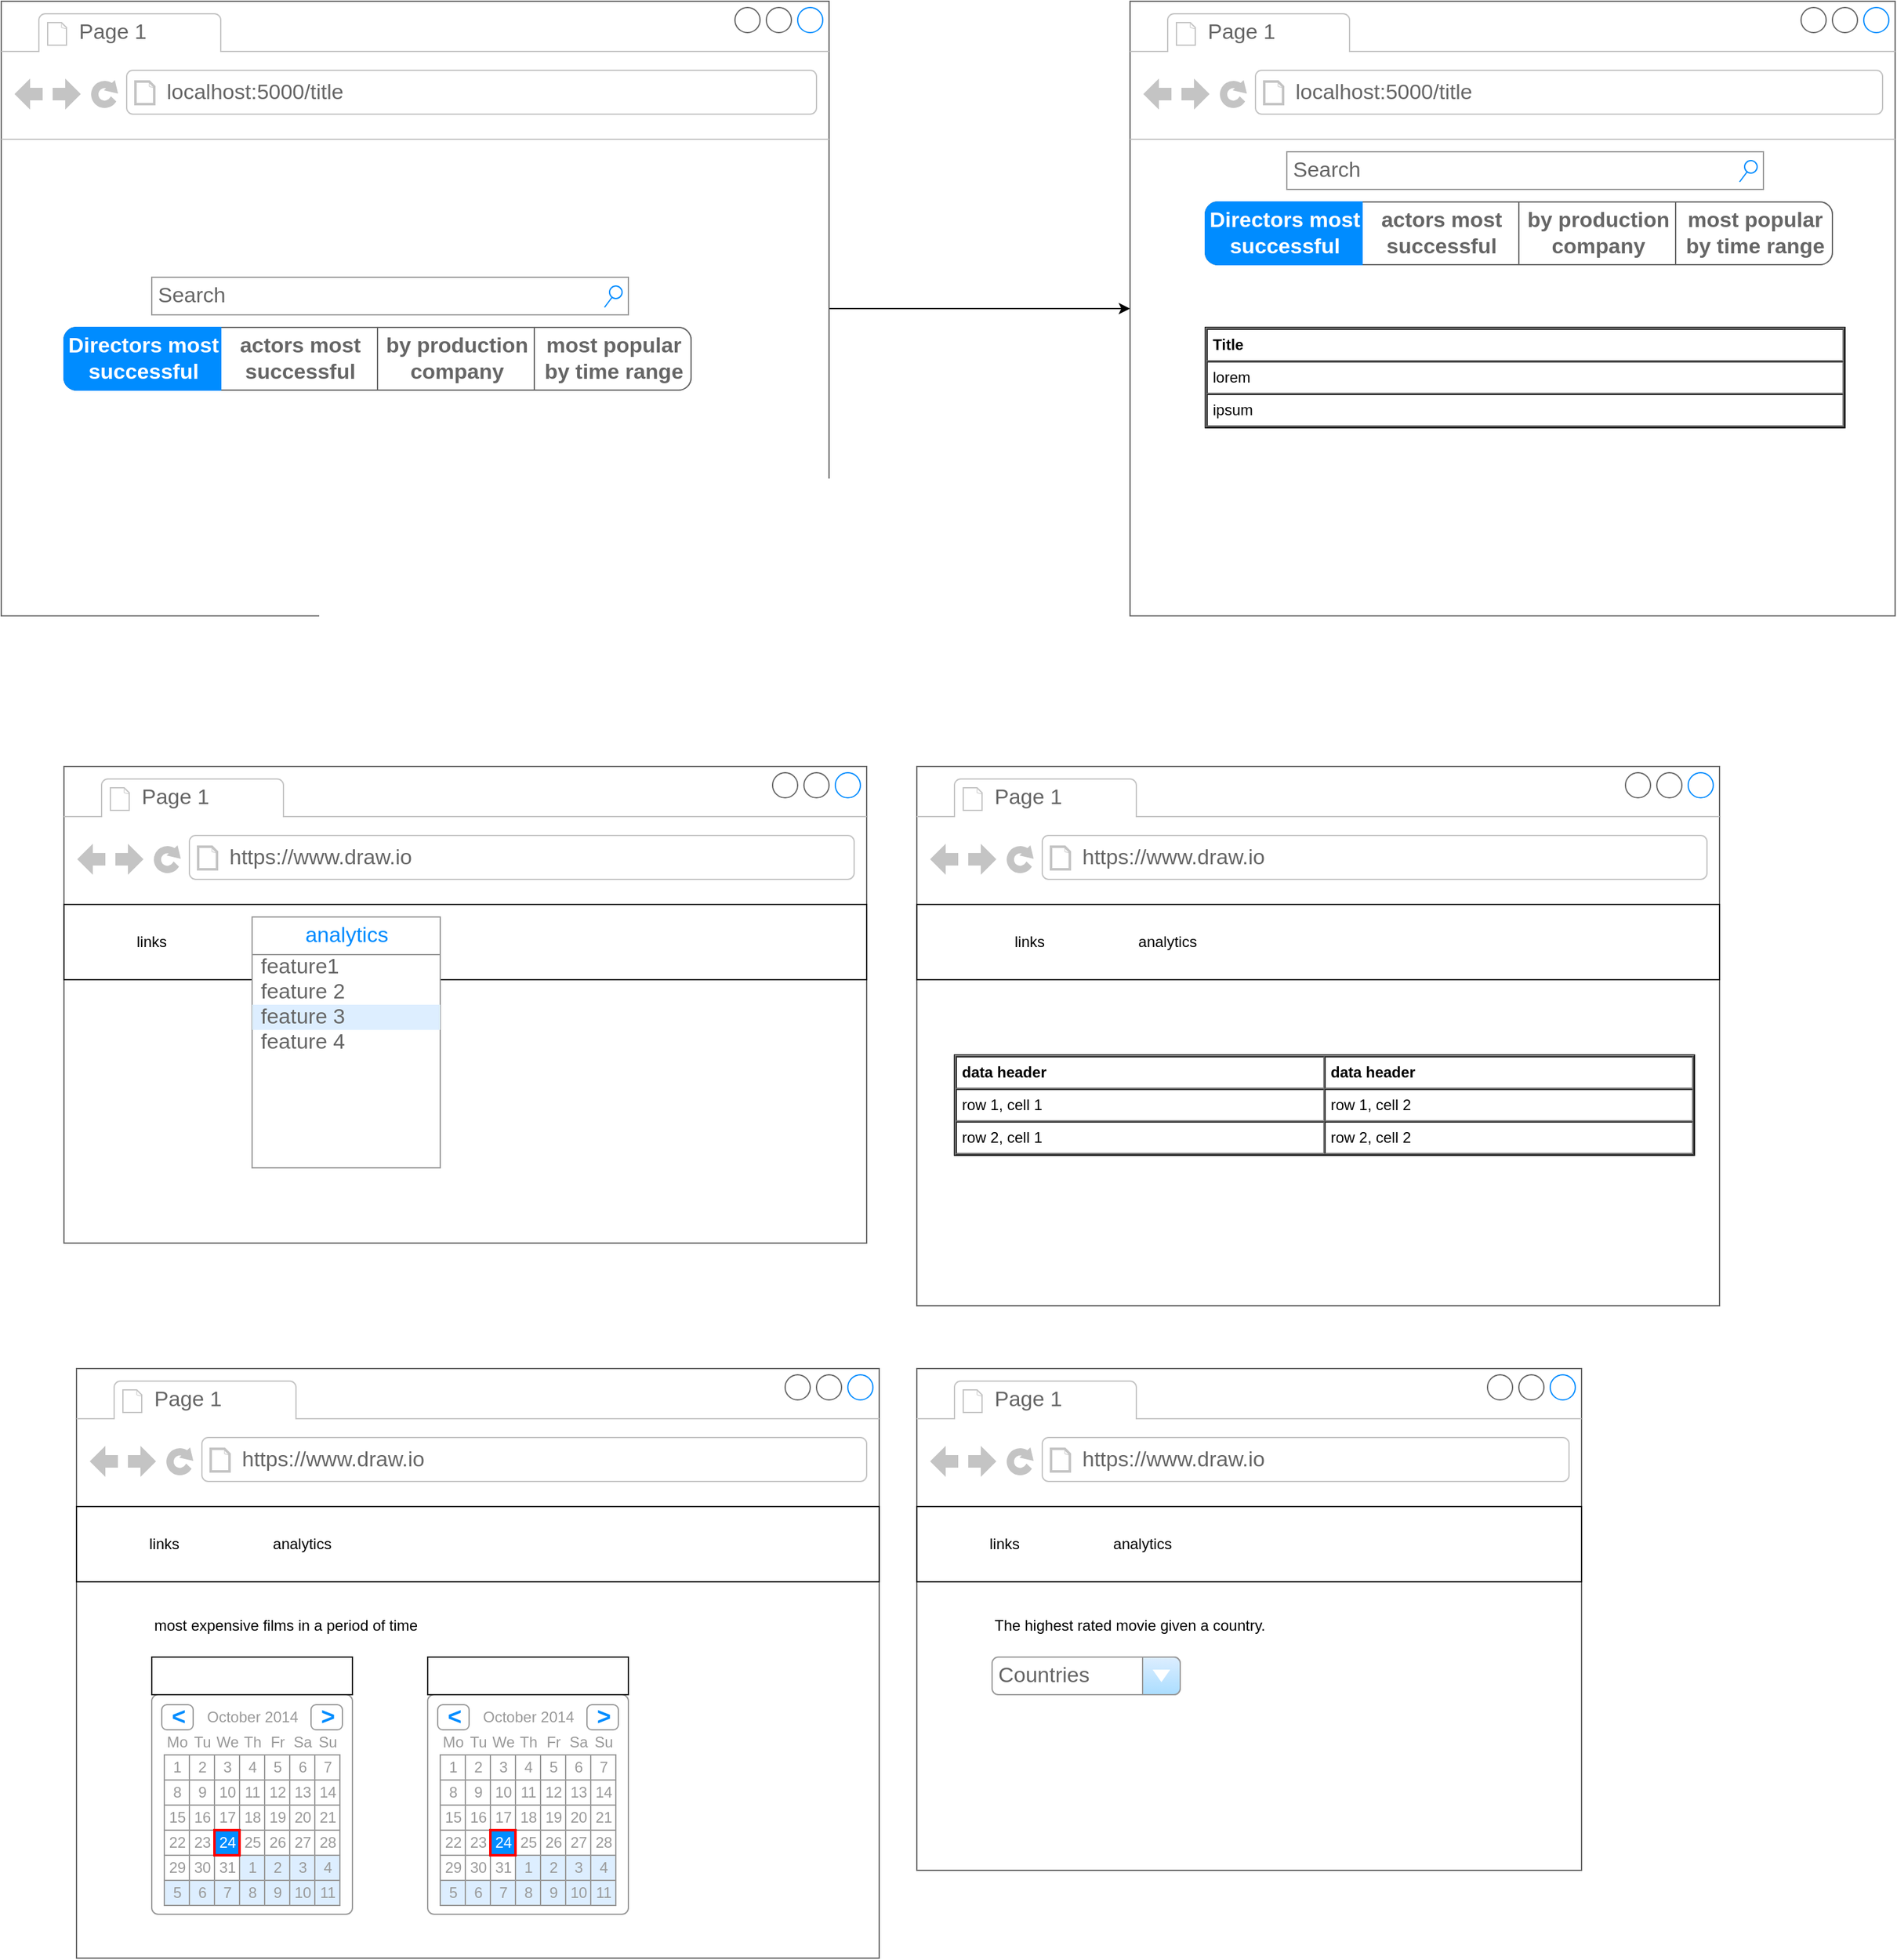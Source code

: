 <mxfile version="15.5.2" type="device"><diagram id="EI8PN4pXkko98TpN4VmN" name="Page-1"><mxGraphModel dx="1792" dy="1692" grid="1" gridSize="10" guides="1" tooltips="1" connect="1" arrows="1" fold="1" page="1" pageScale="1" pageWidth="850" pageHeight="1100" math="0" shadow="0"><root><mxCell id="0"/><mxCell id="1" parent="0"/><mxCell id="0zi0330bJ6RPw9D8cJ_5-26" value="" style="edgeStyle=orthogonalEdgeStyle;rounded=0;orthogonalLoop=1;jettySize=auto;html=1;" parent="1" source="0zi0330bJ6RPw9D8cJ_5-1" target="0zi0330bJ6RPw9D8cJ_5-17" edge="1"><mxGeometry relative="1" as="geometry"/></mxCell><mxCell id="0zi0330bJ6RPw9D8cJ_5-1" value="" style="strokeWidth=1;shadow=0;dashed=0;align=center;html=1;shape=mxgraph.mockup.containers.browserWindow;rSize=0;strokeColor=#666666;strokeColor2=#008cff;strokeColor3=#c4c4c4;mainText=,;recursiveResize=0;" parent="1" vertex="1"><mxGeometry x="-50" y="-170" width="660" height="490" as="geometry"/></mxCell><mxCell id="0zi0330bJ6RPw9D8cJ_5-2" value="Page 1" style="strokeWidth=1;shadow=0;dashed=0;align=center;html=1;shape=mxgraph.mockup.containers.anchor;fontSize=17;fontColor=#666666;align=left;" parent="0zi0330bJ6RPw9D8cJ_5-1" vertex="1"><mxGeometry x="60" y="12" width="110" height="26" as="geometry"/></mxCell><mxCell id="0zi0330bJ6RPw9D8cJ_5-3" value="localhost:5000/title" style="strokeWidth=1;shadow=0;dashed=0;align=center;html=1;shape=mxgraph.mockup.containers.anchor;rSize=0;fontSize=17;fontColor=#666666;align=left;" parent="0zi0330bJ6RPw9D8cJ_5-1" vertex="1"><mxGeometry x="130" y="60" width="250" height="26" as="geometry"/></mxCell><mxCell id="0zi0330bJ6RPw9D8cJ_5-16" value="Search" style="strokeWidth=1;shadow=0;dashed=0;align=center;html=1;shape=mxgraph.mockup.forms.searchBox;strokeColor=#999999;mainText=;strokeColor2=#008cff;fontColor=#666666;fontSize=17;align=left;spacingLeft=3;" parent="0zi0330bJ6RPw9D8cJ_5-1" vertex="1"><mxGeometry x="120" y="220" width="380" height="30" as="geometry"/></mxCell><mxCell id="0zi0330bJ6RPw9D8cJ_5-4" value="" style="strokeWidth=1;shadow=0;dashed=0;align=center;html=1;shape=mxgraph.mockup.rrect;rSize=10;fillColor=#ffffff;strokeColor=#666666;rotation=0;" parent="0zi0330bJ6RPw9D8cJ_5-1" vertex="1"><mxGeometry x="50" y="260" width="500" height="50" as="geometry"/></mxCell><mxCell id="0zi0330bJ6RPw9D8cJ_5-5" value="actors most&lt;br&gt;successful" style="strokeColor=inherit;fillColor=inherit;gradientColor=inherit;strokeWidth=1;shadow=0;dashed=0;align=center;html=1;shape=mxgraph.mockup.rrect;rSize=0;fontSize=17;fontColor=#666666;fontStyle=1;resizeHeight=1;rotation=0;" parent="0zi0330bJ6RPw9D8cJ_5-4" vertex="1"><mxGeometry width="125" height="50" relative="1" as="geometry"><mxPoint x="125" as="offset"/></mxGeometry></mxCell><mxCell id="0zi0330bJ6RPw9D8cJ_5-6" value="by production&lt;br&gt;company" style="strokeColor=inherit;fillColor=inherit;gradientColor=inherit;strokeWidth=1;shadow=0;dashed=0;align=center;html=1;shape=mxgraph.mockup.rrect;rSize=0;fontSize=17;fontColor=#666666;fontStyle=1;resizeHeight=1;rotation=0;" parent="0zi0330bJ6RPw9D8cJ_5-4" vertex="1"><mxGeometry width="125" height="50" relative="1" as="geometry"><mxPoint x="250" as="offset"/></mxGeometry></mxCell><mxCell id="0zi0330bJ6RPw9D8cJ_5-7" value="most popular&lt;br&gt;by time range" style="strokeColor=inherit;fillColor=inherit;gradientColor=inherit;strokeWidth=1;shadow=0;dashed=0;align=center;html=1;shape=mxgraph.mockup.rightButton;rSize=10;fontSize=17;fontColor=#666666;fontStyle=1;resizeHeight=1;rotation=0;" parent="0zi0330bJ6RPw9D8cJ_5-4" vertex="1"><mxGeometry x="1" width="125" height="50" relative="1" as="geometry"><mxPoint x="-125" as="offset"/></mxGeometry></mxCell><mxCell id="0zi0330bJ6RPw9D8cJ_5-8" value="Directors most&lt;br&gt;successful" style="strokeWidth=1;shadow=0;dashed=0;align=center;html=1;shape=mxgraph.mockup.leftButton;rSize=10;fontSize=17;fontColor=#ffffff;fontStyle=1;fillColor=#008cff;strokeColor=#008cff;resizeHeight=1;rotation=0;" parent="0zi0330bJ6RPw9D8cJ_5-4" vertex="1"><mxGeometry width="125" height="50" relative="1" as="geometry"/></mxCell><mxCell id="0zi0330bJ6RPw9D8cJ_5-17" value="" style="strokeWidth=1;shadow=0;dashed=0;align=center;html=1;shape=mxgraph.mockup.containers.browserWindow;rSize=0;strokeColor=#666666;strokeColor2=#008cff;strokeColor3=#c4c4c4;mainText=,;recursiveResize=0;" parent="1" vertex="1"><mxGeometry x="850" y="-170" width="610" height="490" as="geometry"/></mxCell><mxCell id="0zi0330bJ6RPw9D8cJ_5-18" value="Page 1" style="strokeWidth=1;shadow=0;dashed=0;align=center;html=1;shape=mxgraph.mockup.containers.anchor;fontSize=17;fontColor=#666666;align=left;" parent="0zi0330bJ6RPw9D8cJ_5-17" vertex="1"><mxGeometry x="60" y="12" width="110" height="26" as="geometry"/></mxCell><mxCell id="0zi0330bJ6RPw9D8cJ_5-19" value="localhost:5000/title" style="strokeWidth=1;shadow=0;dashed=0;align=center;html=1;shape=mxgraph.mockup.containers.anchor;rSize=0;fontSize=17;fontColor=#666666;align=left;" parent="0zi0330bJ6RPw9D8cJ_5-17" vertex="1"><mxGeometry x="130" y="60" width="250" height="26" as="geometry"/></mxCell><mxCell id="0zi0330bJ6RPw9D8cJ_5-20" value="Search" style="strokeWidth=1;shadow=0;dashed=0;align=center;html=1;shape=mxgraph.mockup.forms.searchBox;strokeColor=#999999;mainText=;strokeColor2=#008cff;fontColor=#666666;fontSize=17;align=left;spacingLeft=3;" parent="0zi0330bJ6RPw9D8cJ_5-17" vertex="1"><mxGeometry x="125" y="120" width="380" height="30" as="geometry"/></mxCell><mxCell id="0zi0330bJ6RPw9D8cJ_5-27" value="&lt;table cellpadding=&quot;4&quot; cellspacing=&quot;0&quot; border=&quot;1&quot; style=&quot;font-size: 1em ; width: 100% ; height: 100%&quot;&gt;&lt;tbody&gt;&lt;tr&gt;&lt;th&gt;Title&lt;/th&gt;&lt;/tr&gt;&lt;tr&gt;&lt;td&gt;lorem&lt;/td&gt;&lt;/tr&gt;&lt;tr&gt;&lt;td&gt;ipsum&lt;/td&gt;&lt;/tr&gt;&lt;/tbody&gt;&lt;/table&gt; " style="verticalAlign=top;align=left;overflow=fill;fontSize=12;fontFamily=Helvetica;html=1" parent="0zi0330bJ6RPw9D8cJ_5-17" vertex="1"><mxGeometry x="60" y="260" width="510" height="80" as="geometry"/></mxCell><mxCell id="0zi0330bJ6RPw9D8cJ_5-28" value="" style="strokeWidth=1;shadow=0;dashed=0;align=center;html=1;shape=mxgraph.mockup.rrect;rSize=10;fillColor=#ffffff;strokeColor=#666666;rotation=0;" parent="0zi0330bJ6RPw9D8cJ_5-17" vertex="1"><mxGeometry x="60" y="160" width="500" height="50" as="geometry"/></mxCell><mxCell id="0zi0330bJ6RPw9D8cJ_5-29" value="actors most&lt;br&gt;successful" style="strokeColor=inherit;fillColor=inherit;gradientColor=inherit;strokeWidth=1;shadow=0;dashed=0;align=center;html=1;shape=mxgraph.mockup.rrect;rSize=0;fontSize=17;fontColor=#666666;fontStyle=1;resizeHeight=1;rotation=0;" parent="0zi0330bJ6RPw9D8cJ_5-28" vertex="1"><mxGeometry width="125" height="50" relative="1" as="geometry"><mxPoint x="125" as="offset"/></mxGeometry></mxCell><mxCell id="0zi0330bJ6RPw9D8cJ_5-30" value="by production&lt;br&gt;company" style="strokeColor=inherit;fillColor=inherit;gradientColor=inherit;strokeWidth=1;shadow=0;dashed=0;align=center;html=1;shape=mxgraph.mockup.rrect;rSize=0;fontSize=17;fontColor=#666666;fontStyle=1;resizeHeight=1;rotation=0;" parent="0zi0330bJ6RPw9D8cJ_5-28" vertex="1"><mxGeometry width="125" height="50" relative="1" as="geometry"><mxPoint x="250" as="offset"/></mxGeometry></mxCell><mxCell id="0zi0330bJ6RPw9D8cJ_5-31" value="most popular&lt;br&gt;by time range" style="strokeColor=inherit;fillColor=inherit;gradientColor=inherit;strokeWidth=1;shadow=0;dashed=0;align=center;html=1;shape=mxgraph.mockup.rightButton;rSize=10;fontSize=17;fontColor=#666666;fontStyle=1;resizeHeight=1;rotation=0;" parent="0zi0330bJ6RPw9D8cJ_5-28" vertex="1"><mxGeometry x="1" width="125" height="50" relative="1" as="geometry"><mxPoint x="-125" as="offset"/></mxGeometry></mxCell><mxCell id="0zi0330bJ6RPw9D8cJ_5-32" value="Directors most&lt;br&gt;successful" style="strokeWidth=1;shadow=0;dashed=0;align=center;html=1;shape=mxgraph.mockup.leftButton;rSize=10;fontSize=17;fontColor=#ffffff;fontStyle=1;fillColor=#008cff;strokeColor=#008cff;resizeHeight=1;rotation=0;" parent="0zi0330bJ6RPw9D8cJ_5-28" vertex="1"><mxGeometry width="125" height="50" relative="1" as="geometry"/></mxCell><mxCell id="1cNQqqt9hfuTCp1XfpIE-1" value="" style="strokeWidth=1;shadow=0;dashed=0;align=center;html=1;shape=mxgraph.mockup.containers.browserWindow;rSize=0;strokeColor=#666666;strokeColor2=#008cff;strokeColor3=#c4c4c4;mainText=,;recursiveResize=0;" vertex="1" parent="1"><mxGeometry y="440" width="640" height="380" as="geometry"/></mxCell><mxCell id="1cNQqqt9hfuTCp1XfpIE-2" value="Page 1" style="strokeWidth=1;shadow=0;dashed=0;align=center;html=1;shape=mxgraph.mockup.containers.anchor;fontSize=17;fontColor=#666666;align=left;" vertex="1" parent="1cNQqqt9hfuTCp1XfpIE-1"><mxGeometry x="60" y="12" width="110" height="26" as="geometry"/></mxCell><mxCell id="1cNQqqt9hfuTCp1XfpIE-3" value="https://www.draw.io" style="strokeWidth=1;shadow=0;dashed=0;align=center;html=1;shape=mxgraph.mockup.containers.anchor;rSize=0;fontSize=17;fontColor=#666666;align=left;" vertex="1" parent="1cNQqqt9hfuTCp1XfpIE-1"><mxGeometry x="130" y="60" width="250" height="26" as="geometry"/></mxCell><mxCell id="1cNQqqt9hfuTCp1XfpIE-4" value="" style="rounded=0;whiteSpace=wrap;html=1;" vertex="1" parent="1cNQqqt9hfuTCp1XfpIE-1"><mxGeometry y="110" width="640" height="60" as="geometry"/></mxCell><mxCell id="1cNQqqt9hfuTCp1XfpIE-6" value="" style="strokeWidth=1;shadow=0;dashed=0;align=center;html=1;shape=mxgraph.mockup.forms.rrect;rSize=0;strokeColor=#999999;fillColor=#ffffff;" vertex="1" parent="1cNQqqt9hfuTCp1XfpIE-1"><mxGeometry x="150" y="120" width="150" height="200" as="geometry"/></mxCell><mxCell id="1cNQqqt9hfuTCp1XfpIE-7" value="analytics" style="strokeWidth=1;shadow=0;dashed=0;align=center;html=1;shape=mxgraph.mockup.forms.rrect;rSize=0;strokeColor=#999999;fontColor=#008cff;fontSize=17;fillColor=#ffffff;resizeWidth=1;" vertex="1" parent="1cNQqqt9hfuTCp1XfpIE-6"><mxGeometry width="150" height="30" relative="1" as="geometry"/></mxCell><mxCell id="1cNQqqt9hfuTCp1XfpIE-8" value="feature1" style="strokeWidth=1;shadow=0;dashed=0;align=center;html=1;shape=mxgraph.mockup.forms.anchor;fontSize=17;fontColor=#666666;align=left;spacingLeft=5;resizeWidth=1;" vertex="1" parent="1cNQqqt9hfuTCp1XfpIE-6"><mxGeometry width="150" height="20" relative="1" as="geometry"><mxPoint y="30" as="offset"/></mxGeometry></mxCell><mxCell id="1cNQqqt9hfuTCp1XfpIE-9" value="feature 2" style="strokeWidth=1;shadow=0;dashed=0;align=center;html=1;shape=mxgraph.mockup.forms.anchor;fontSize=17;fontColor=#666666;align=left;spacingLeft=5;resizeWidth=1;" vertex="1" parent="1cNQqqt9hfuTCp1XfpIE-6"><mxGeometry width="150" height="20" relative="1" as="geometry"><mxPoint y="50" as="offset"/></mxGeometry></mxCell><mxCell id="1cNQqqt9hfuTCp1XfpIE-10" value="feature 3" style="strokeWidth=1;shadow=0;dashed=0;align=center;html=1;shape=mxgraph.mockup.forms.rrect;rSize=0;fontSize=17;fontColor=#666666;align=left;spacingLeft=5;fillColor=#ddeeff;strokeColor=none;resizeWidth=1;" vertex="1" parent="1cNQqqt9hfuTCp1XfpIE-6"><mxGeometry width="150" height="20" relative="1" as="geometry"><mxPoint y="70" as="offset"/></mxGeometry></mxCell><mxCell id="1cNQqqt9hfuTCp1XfpIE-11" value="feature 4" style="strokeWidth=1;shadow=0;dashed=0;align=center;html=1;shape=mxgraph.mockup.forms.anchor;fontSize=17;fontColor=#666666;align=left;spacingLeft=5;resizeWidth=1;" vertex="1" parent="1cNQqqt9hfuTCp1XfpIE-6"><mxGeometry width="150" height="20" relative="1" as="geometry"><mxPoint y="90" as="offset"/></mxGeometry></mxCell><mxCell id="1cNQqqt9hfuTCp1XfpIE-12" value="links" style="text;html=1;strokeColor=none;fillColor=none;align=center;verticalAlign=middle;whiteSpace=wrap;rounded=0;" vertex="1" parent="1cNQqqt9hfuTCp1XfpIE-1"><mxGeometry x="10" y="125" width="120" height="30" as="geometry"/></mxCell><mxCell id="1cNQqqt9hfuTCp1XfpIE-13" value="" style="strokeWidth=1;shadow=0;dashed=0;align=center;html=1;shape=mxgraph.mockup.containers.browserWindow;rSize=0;strokeColor=#666666;strokeColor2=#008cff;strokeColor3=#c4c4c4;mainText=,;recursiveResize=0;" vertex="1" parent="1"><mxGeometry x="10" y="920" width="640" height="470" as="geometry"/></mxCell><mxCell id="1cNQqqt9hfuTCp1XfpIE-14" value="Page 1" style="strokeWidth=1;shadow=0;dashed=0;align=center;html=1;shape=mxgraph.mockup.containers.anchor;fontSize=17;fontColor=#666666;align=left;" vertex="1" parent="1cNQqqt9hfuTCp1XfpIE-13"><mxGeometry x="60" y="12" width="110" height="26" as="geometry"/></mxCell><mxCell id="1cNQqqt9hfuTCp1XfpIE-15" value="https://www.draw.io" style="strokeWidth=1;shadow=0;dashed=0;align=center;html=1;shape=mxgraph.mockup.containers.anchor;rSize=0;fontSize=17;fontColor=#666666;align=left;" vertex="1" parent="1cNQqqt9hfuTCp1XfpIE-13"><mxGeometry x="130" y="60" width="250" height="26" as="geometry"/></mxCell><mxCell id="1cNQqqt9hfuTCp1XfpIE-16" value="" style="rounded=0;whiteSpace=wrap;html=1;" vertex="1" parent="1cNQqqt9hfuTCp1XfpIE-13"><mxGeometry y="110" width="640" height="60" as="geometry"/></mxCell><mxCell id="1cNQqqt9hfuTCp1XfpIE-23" value="links" style="text;html=1;strokeColor=none;fillColor=none;align=center;verticalAlign=middle;whiteSpace=wrap;rounded=0;" vertex="1" parent="1cNQqqt9hfuTCp1XfpIE-13"><mxGeometry x="10" y="125" width="120" height="30" as="geometry"/></mxCell><mxCell id="1cNQqqt9hfuTCp1XfpIE-24" value="analytics" style="text;html=1;strokeColor=none;fillColor=none;align=center;verticalAlign=middle;whiteSpace=wrap;rounded=0;" vertex="1" parent="1cNQqqt9hfuTCp1XfpIE-13"><mxGeometry x="150" y="125" width="60" height="30" as="geometry"/></mxCell><mxCell id="1cNQqqt9hfuTCp1XfpIE-25" value="" style="strokeWidth=1;shadow=0;dashed=0;align=center;html=1;shape=mxgraph.mockup.forms.rrect;rSize=5;strokeColor=#999999;fillColor=#ffffff;" vertex="1" parent="1cNQqqt9hfuTCp1XfpIE-13"><mxGeometry x="60" y="260" width="160" height="175" as="geometry"/></mxCell><mxCell id="1cNQqqt9hfuTCp1XfpIE-26" value="October 2014" style="strokeWidth=1;shadow=0;dashed=0;align=center;html=1;shape=mxgraph.mockup.forms.anchor;fontColor=#999999;" vertex="1" parent="1cNQqqt9hfuTCp1XfpIE-25"><mxGeometry x="30" y="8" width="100" height="20" as="geometry"/></mxCell><mxCell id="1cNQqqt9hfuTCp1XfpIE-27" value="&lt;" style="strokeWidth=1;shadow=0;dashed=0;align=center;html=1;shape=mxgraph.mockup.forms.rrect;rSize=4;strokeColor=#999999;fontColor=#008cff;fontSize=19;fontStyle=1;" vertex="1" parent="1cNQqqt9hfuTCp1XfpIE-25"><mxGeometry x="8" y="8" width="25" height="20" as="geometry"/></mxCell><mxCell id="1cNQqqt9hfuTCp1XfpIE-28" value="&gt;" style="strokeWidth=1;shadow=0;dashed=0;align=center;html=1;shape=mxgraph.mockup.forms.rrect;rSize=4;strokeColor=#999999;fontColor=#008cff;fontSize=19;fontStyle=1;" vertex="1" parent="1cNQqqt9hfuTCp1XfpIE-25"><mxGeometry x="127" y="8" width="25" height="20" as="geometry"/></mxCell><mxCell id="1cNQqqt9hfuTCp1XfpIE-29" value="Mo" style="strokeWidth=1;shadow=0;dashed=0;align=center;html=1;shape=mxgraph.mockup.forms.anchor;fontColor=#999999;" vertex="1" parent="1cNQqqt9hfuTCp1XfpIE-25"><mxGeometry x="10" y="28" width="20" height="20" as="geometry"/></mxCell><mxCell id="1cNQqqt9hfuTCp1XfpIE-30" value="Tu" style="strokeWidth=1;shadow=0;dashed=0;align=center;html=1;shape=mxgraph.mockup.forms.anchor;fontColor=#999999;" vertex="1" parent="1cNQqqt9hfuTCp1XfpIE-25"><mxGeometry x="30" y="28" width="20" height="20" as="geometry"/></mxCell><mxCell id="1cNQqqt9hfuTCp1XfpIE-31" value="We" style="strokeWidth=1;shadow=0;dashed=0;align=center;html=1;shape=mxgraph.mockup.forms.anchor;fontColor=#999999;" vertex="1" parent="1cNQqqt9hfuTCp1XfpIE-25"><mxGeometry x="50" y="28" width="20" height="20" as="geometry"/></mxCell><mxCell id="1cNQqqt9hfuTCp1XfpIE-32" value="Th" style="strokeWidth=1;shadow=0;dashed=0;align=center;html=1;shape=mxgraph.mockup.forms.anchor;fontColor=#999999;" vertex="1" parent="1cNQqqt9hfuTCp1XfpIE-25"><mxGeometry x="70" y="28" width="20" height="20" as="geometry"/></mxCell><mxCell id="1cNQqqt9hfuTCp1XfpIE-33" value="Fr" style="strokeWidth=1;shadow=0;dashed=0;align=center;html=1;shape=mxgraph.mockup.forms.anchor;fontColor=#999999;" vertex="1" parent="1cNQqqt9hfuTCp1XfpIE-25"><mxGeometry x="90" y="28" width="20" height="20" as="geometry"/></mxCell><mxCell id="1cNQqqt9hfuTCp1XfpIE-34" value="Sa" style="strokeWidth=1;shadow=0;dashed=0;align=center;html=1;shape=mxgraph.mockup.forms.anchor;fontColor=#999999;" vertex="1" parent="1cNQqqt9hfuTCp1XfpIE-25"><mxGeometry x="110" y="28" width="20" height="20" as="geometry"/></mxCell><mxCell id="1cNQqqt9hfuTCp1XfpIE-35" value="Su" style="strokeWidth=1;shadow=0;dashed=0;align=center;html=1;shape=mxgraph.mockup.forms.anchor;fontColor=#999999;" vertex="1" parent="1cNQqqt9hfuTCp1XfpIE-25"><mxGeometry x="130" y="28" width="20" height="20" as="geometry"/></mxCell><mxCell id="1cNQqqt9hfuTCp1XfpIE-36" value="1" style="strokeWidth=1;shadow=0;dashed=0;align=center;html=1;shape=mxgraph.mockup.forms.rrect;rSize=0;strokeColor=#999999;fontColor=#999999;" vertex="1" parent="1cNQqqt9hfuTCp1XfpIE-25"><mxGeometry x="10" y="48" width="20" height="20" as="geometry"/></mxCell><mxCell id="1cNQqqt9hfuTCp1XfpIE-37" value="2" style="strokeWidth=1;shadow=0;dashed=0;align=center;html=1;shape=mxgraph.mockup.forms.rrect;rSize=0;strokeColor=#999999;fontColor=#999999;" vertex="1" parent="1cNQqqt9hfuTCp1XfpIE-25"><mxGeometry x="30" y="48" width="20" height="20" as="geometry"/></mxCell><mxCell id="1cNQqqt9hfuTCp1XfpIE-38" value="3" style="strokeWidth=1;shadow=0;dashed=0;align=center;html=1;shape=mxgraph.mockup.forms.rrect;rSize=0;strokeColor=#999999;fontColor=#999999;" vertex="1" parent="1cNQqqt9hfuTCp1XfpIE-25"><mxGeometry x="50" y="48" width="20" height="20" as="geometry"/></mxCell><mxCell id="1cNQqqt9hfuTCp1XfpIE-39" value="4" style="strokeWidth=1;shadow=0;dashed=0;align=center;html=1;shape=mxgraph.mockup.forms.rrect;rSize=0;strokeColor=#999999;fontColor=#999999;" vertex="1" parent="1cNQqqt9hfuTCp1XfpIE-25"><mxGeometry x="70" y="48" width="20" height="20" as="geometry"/></mxCell><mxCell id="1cNQqqt9hfuTCp1XfpIE-40" value="5" style="strokeWidth=1;shadow=0;dashed=0;align=center;html=1;shape=mxgraph.mockup.forms.rrect;rSize=0;strokeColor=#999999;fontColor=#999999;" vertex="1" parent="1cNQqqt9hfuTCp1XfpIE-25"><mxGeometry x="90" y="48" width="20" height="20" as="geometry"/></mxCell><mxCell id="1cNQqqt9hfuTCp1XfpIE-41" value="6" style="strokeWidth=1;shadow=0;dashed=0;align=center;html=1;shape=mxgraph.mockup.forms.rrect;rSize=0;strokeColor=#999999;fontColor=#999999;" vertex="1" parent="1cNQqqt9hfuTCp1XfpIE-25"><mxGeometry x="110" y="48" width="20" height="20" as="geometry"/></mxCell><mxCell id="1cNQqqt9hfuTCp1XfpIE-42" value="7" style="strokeWidth=1;shadow=0;dashed=0;align=center;html=1;shape=mxgraph.mockup.forms.rrect;rSize=0;strokeColor=#999999;fontColor=#999999;" vertex="1" parent="1cNQqqt9hfuTCp1XfpIE-25"><mxGeometry x="130" y="48" width="20" height="20" as="geometry"/></mxCell><mxCell id="1cNQqqt9hfuTCp1XfpIE-43" value="8" style="strokeWidth=1;shadow=0;dashed=0;align=center;html=1;shape=mxgraph.mockup.forms.rrect;rSize=0;strokeColor=#999999;fontColor=#999999;" vertex="1" parent="1cNQqqt9hfuTCp1XfpIE-25"><mxGeometry x="10" y="68" width="20" height="20" as="geometry"/></mxCell><mxCell id="1cNQqqt9hfuTCp1XfpIE-44" value="9" style="strokeWidth=1;shadow=0;dashed=0;align=center;html=1;shape=mxgraph.mockup.forms.rrect;rSize=0;strokeColor=#999999;fontColor=#999999;" vertex="1" parent="1cNQqqt9hfuTCp1XfpIE-25"><mxGeometry x="30" y="68" width="20" height="20" as="geometry"/></mxCell><mxCell id="1cNQqqt9hfuTCp1XfpIE-45" value="10" style="strokeWidth=1;shadow=0;dashed=0;align=center;html=1;shape=mxgraph.mockup.forms.rrect;rSize=0;strokeColor=#999999;fontColor=#999999;" vertex="1" parent="1cNQqqt9hfuTCp1XfpIE-25"><mxGeometry x="50" y="68" width="20" height="20" as="geometry"/></mxCell><mxCell id="1cNQqqt9hfuTCp1XfpIE-46" value="11" style="strokeWidth=1;shadow=0;dashed=0;align=center;html=1;shape=mxgraph.mockup.forms.rrect;rSize=0;strokeColor=#999999;fontColor=#999999;" vertex="1" parent="1cNQqqt9hfuTCp1XfpIE-25"><mxGeometry x="70" y="68" width="20" height="20" as="geometry"/></mxCell><mxCell id="1cNQqqt9hfuTCp1XfpIE-47" value="12" style="strokeWidth=1;shadow=0;dashed=0;align=center;html=1;shape=mxgraph.mockup.forms.rrect;rSize=0;strokeColor=#999999;fontColor=#999999;" vertex="1" parent="1cNQqqt9hfuTCp1XfpIE-25"><mxGeometry x="90" y="68" width="20" height="20" as="geometry"/></mxCell><mxCell id="1cNQqqt9hfuTCp1XfpIE-48" value="13" style="strokeWidth=1;shadow=0;dashed=0;align=center;html=1;shape=mxgraph.mockup.forms.rrect;rSize=0;strokeColor=#999999;fontColor=#999999;" vertex="1" parent="1cNQqqt9hfuTCp1XfpIE-25"><mxGeometry x="110" y="68" width="20" height="20" as="geometry"/></mxCell><mxCell id="1cNQqqt9hfuTCp1XfpIE-49" value="14" style="strokeWidth=1;shadow=0;dashed=0;align=center;html=1;shape=mxgraph.mockup.forms.rrect;rSize=0;strokeColor=#999999;fontColor=#999999;" vertex="1" parent="1cNQqqt9hfuTCp1XfpIE-25"><mxGeometry x="130" y="68" width="20" height="20" as="geometry"/></mxCell><mxCell id="1cNQqqt9hfuTCp1XfpIE-50" value="15" style="strokeWidth=1;shadow=0;dashed=0;align=center;html=1;shape=mxgraph.mockup.forms.rrect;rSize=0;strokeColor=#999999;fontColor=#999999;" vertex="1" parent="1cNQqqt9hfuTCp1XfpIE-25"><mxGeometry x="10" y="88" width="20" height="20" as="geometry"/></mxCell><mxCell id="1cNQqqt9hfuTCp1XfpIE-51" value="16" style="strokeWidth=1;shadow=0;dashed=0;align=center;html=1;shape=mxgraph.mockup.forms.rrect;rSize=0;strokeColor=#999999;fontColor=#999999;" vertex="1" parent="1cNQqqt9hfuTCp1XfpIE-25"><mxGeometry x="30" y="88" width="20" height="20" as="geometry"/></mxCell><mxCell id="1cNQqqt9hfuTCp1XfpIE-52" value="17" style="strokeWidth=1;shadow=0;dashed=0;align=center;html=1;shape=mxgraph.mockup.forms.rrect;rSize=0;strokeColor=#999999;fontColor=#999999;" vertex="1" parent="1cNQqqt9hfuTCp1XfpIE-25"><mxGeometry x="50" y="88" width="20" height="20" as="geometry"/></mxCell><mxCell id="1cNQqqt9hfuTCp1XfpIE-53" value="18" style="strokeWidth=1;shadow=0;dashed=0;align=center;html=1;shape=mxgraph.mockup.forms.rrect;rSize=0;strokeColor=#999999;fontColor=#999999;" vertex="1" parent="1cNQqqt9hfuTCp1XfpIE-25"><mxGeometry x="70" y="88" width="20" height="20" as="geometry"/></mxCell><mxCell id="1cNQqqt9hfuTCp1XfpIE-54" value="19" style="strokeWidth=1;shadow=0;dashed=0;align=center;html=1;shape=mxgraph.mockup.forms.rrect;rSize=0;strokeColor=#999999;fontColor=#999999;" vertex="1" parent="1cNQqqt9hfuTCp1XfpIE-25"><mxGeometry x="90" y="88" width="20" height="20" as="geometry"/></mxCell><mxCell id="1cNQqqt9hfuTCp1XfpIE-55" value="20" style="strokeWidth=1;shadow=0;dashed=0;align=center;html=1;shape=mxgraph.mockup.forms.rrect;rSize=0;strokeColor=#999999;fontColor=#999999;" vertex="1" parent="1cNQqqt9hfuTCp1XfpIE-25"><mxGeometry x="110" y="88" width="20" height="20" as="geometry"/></mxCell><mxCell id="1cNQqqt9hfuTCp1XfpIE-56" value="21" style="strokeWidth=1;shadow=0;dashed=0;align=center;html=1;shape=mxgraph.mockup.forms.rrect;rSize=0;strokeColor=#999999;fontColor=#999999;" vertex="1" parent="1cNQqqt9hfuTCp1XfpIE-25"><mxGeometry x="130" y="88" width="20" height="20" as="geometry"/></mxCell><mxCell id="1cNQqqt9hfuTCp1XfpIE-57" value="22" style="strokeWidth=1;shadow=0;dashed=0;align=center;html=1;shape=mxgraph.mockup.forms.rrect;rSize=0;strokeColor=#999999;fontColor=#999999;" vertex="1" parent="1cNQqqt9hfuTCp1XfpIE-25"><mxGeometry x="10" y="108" width="20" height="20" as="geometry"/></mxCell><mxCell id="1cNQqqt9hfuTCp1XfpIE-58" value="23" style="strokeWidth=1;shadow=0;dashed=0;align=center;html=1;shape=mxgraph.mockup.forms.rrect;rSize=0;strokeColor=#999999;fontColor=#999999;" vertex="1" parent="1cNQqqt9hfuTCp1XfpIE-25"><mxGeometry x="30" y="108" width="20" height="20" as="geometry"/></mxCell><mxCell id="1cNQqqt9hfuTCp1XfpIE-59" value="25" style="strokeWidth=1;shadow=0;dashed=0;align=center;html=1;shape=mxgraph.mockup.forms.rrect;rSize=0;strokeColor=#999999;fontColor=#999999;" vertex="1" parent="1cNQqqt9hfuTCp1XfpIE-25"><mxGeometry x="70" y="108" width="20" height="20" as="geometry"/></mxCell><mxCell id="1cNQqqt9hfuTCp1XfpIE-60" value="26" style="strokeWidth=1;shadow=0;dashed=0;align=center;html=1;shape=mxgraph.mockup.forms.rrect;rSize=0;strokeColor=#999999;fontColor=#999999;" vertex="1" parent="1cNQqqt9hfuTCp1XfpIE-25"><mxGeometry x="90" y="108" width="20" height="20" as="geometry"/></mxCell><mxCell id="1cNQqqt9hfuTCp1XfpIE-61" value="27" style="strokeWidth=1;shadow=0;dashed=0;align=center;html=1;shape=mxgraph.mockup.forms.rrect;rSize=0;strokeColor=#999999;fontColor=#999999;" vertex="1" parent="1cNQqqt9hfuTCp1XfpIE-25"><mxGeometry x="110" y="108" width="20" height="20" as="geometry"/></mxCell><mxCell id="1cNQqqt9hfuTCp1XfpIE-62" value="28" style="strokeWidth=1;shadow=0;dashed=0;align=center;html=1;shape=mxgraph.mockup.forms.rrect;rSize=0;strokeColor=#999999;fontColor=#999999;" vertex="1" parent="1cNQqqt9hfuTCp1XfpIE-25"><mxGeometry x="130" y="108" width="20" height="20" as="geometry"/></mxCell><mxCell id="1cNQqqt9hfuTCp1XfpIE-63" value="29" style="strokeWidth=1;shadow=0;dashed=0;align=center;html=1;shape=mxgraph.mockup.forms.rrect;rSize=0;strokeColor=#999999;fontColor=#999999;" vertex="1" parent="1cNQqqt9hfuTCp1XfpIE-25"><mxGeometry x="10" y="128" width="20" height="20" as="geometry"/></mxCell><mxCell id="1cNQqqt9hfuTCp1XfpIE-64" value="30" style="strokeWidth=1;shadow=0;dashed=0;align=center;html=1;shape=mxgraph.mockup.forms.rrect;rSize=0;strokeColor=#999999;fontColor=#999999;" vertex="1" parent="1cNQqqt9hfuTCp1XfpIE-25"><mxGeometry x="30" y="128" width="20" height="20" as="geometry"/></mxCell><mxCell id="1cNQqqt9hfuTCp1XfpIE-65" value="31" style="strokeWidth=1;shadow=0;dashed=0;align=center;html=1;shape=mxgraph.mockup.forms.rrect;rSize=0;strokeColor=#999999;fontColor=#999999;" vertex="1" parent="1cNQqqt9hfuTCp1XfpIE-25"><mxGeometry x="50" y="128" width="20" height="20" as="geometry"/></mxCell><mxCell id="1cNQqqt9hfuTCp1XfpIE-66" value="1" style="strokeWidth=1;shadow=0;dashed=0;align=center;html=1;shape=mxgraph.mockup.forms.rrect;rSize=0;strokeColor=#999999;fontColor=#999999;fillColor=#ddeeff;" vertex="1" parent="1cNQqqt9hfuTCp1XfpIE-25"><mxGeometry x="70" y="128" width="20" height="20" as="geometry"/></mxCell><mxCell id="1cNQqqt9hfuTCp1XfpIE-67" value="2" style="strokeWidth=1;shadow=0;dashed=0;align=center;html=1;shape=mxgraph.mockup.forms.rrect;rSize=0;strokeColor=#999999;fontColor=#999999;fillColor=#ddeeff;" vertex="1" parent="1cNQqqt9hfuTCp1XfpIE-25"><mxGeometry x="90" y="128" width="20" height="20" as="geometry"/></mxCell><mxCell id="1cNQqqt9hfuTCp1XfpIE-68" value="3" style="strokeWidth=1;shadow=0;dashed=0;align=center;html=1;shape=mxgraph.mockup.forms.rrect;rSize=0;strokeColor=#999999;fontColor=#999999;fillColor=#ddeeff;" vertex="1" parent="1cNQqqt9hfuTCp1XfpIE-25"><mxGeometry x="110" y="128" width="20" height="20" as="geometry"/></mxCell><mxCell id="1cNQqqt9hfuTCp1XfpIE-69" value="4" style="strokeWidth=1;shadow=0;dashed=0;align=center;html=1;shape=mxgraph.mockup.forms.rrect;rSize=0;strokeColor=#999999;fontColor=#999999;fillColor=#ddeeff;" vertex="1" parent="1cNQqqt9hfuTCp1XfpIE-25"><mxGeometry x="130" y="128" width="20" height="20" as="geometry"/></mxCell><mxCell id="1cNQqqt9hfuTCp1XfpIE-70" value="5" style="strokeWidth=1;shadow=0;dashed=0;align=center;html=1;shape=mxgraph.mockup.forms.rrect;rSize=0;strokeColor=#999999;fontColor=#999999;fillColor=#ddeeff;" vertex="1" parent="1cNQqqt9hfuTCp1XfpIE-25"><mxGeometry x="10" y="148" width="20" height="20" as="geometry"/></mxCell><mxCell id="1cNQqqt9hfuTCp1XfpIE-71" value="6" style="strokeWidth=1;shadow=0;dashed=0;align=center;html=1;shape=mxgraph.mockup.forms.rrect;rSize=0;strokeColor=#999999;fontColor=#999999;fillColor=#ddeeff;" vertex="1" parent="1cNQqqt9hfuTCp1XfpIE-25"><mxGeometry x="30" y="148" width="20" height="20" as="geometry"/></mxCell><mxCell id="1cNQqqt9hfuTCp1XfpIE-72" value="7" style="strokeWidth=1;shadow=0;dashed=0;align=center;html=1;shape=mxgraph.mockup.forms.rrect;rSize=0;strokeColor=#999999;fontColor=#999999;fillColor=#ddeeff;" vertex="1" parent="1cNQqqt9hfuTCp1XfpIE-25"><mxGeometry x="50" y="148" width="20" height="20" as="geometry"/></mxCell><mxCell id="1cNQqqt9hfuTCp1XfpIE-73" value="8" style="strokeWidth=1;shadow=0;dashed=0;align=center;html=1;shape=mxgraph.mockup.forms.rrect;rSize=0;strokeColor=#999999;fontColor=#999999;fillColor=#ddeeff;" vertex="1" parent="1cNQqqt9hfuTCp1XfpIE-25"><mxGeometry x="70" y="148" width="20" height="20" as="geometry"/></mxCell><mxCell id="1cNQqqt9hfuTCp1XfpIE-74" value="9" style="strokeWidth=1;shadow=0;dashed=0;align=center;html=1;shape=mxgraph.mockup.forms.rrect;rSize=0;strokeColor=#999999;fontColor=#999999;fillColor=#ddeeff;" vertex="1" parent="1cNQqqt9hfuTCp1XfpIE-25"><mxGeometry x="90" y="148" width="20" height="20" as="geometry"/></mxCell><mxCell id="1cNQqqt9hfuTCp1XfpIE-75" value="10" style="strokeWidth=1;shadow=0;dashed=0;align=center;html=1;shape=mxgraph.mockup.forms.rrect;rSize=0;strokeColor=#999999;fontColor=#999999;fillColor=#ddeeff;" vertex="1" parent="1cNQqqt9hfuTCp1XfpIE-25"><mxGeometry x="110" y="148" width="20" height="20" as="geometry"/></mxCell><mxCell id="1cNQqqt9hfuTCp1XfpIE-76" value="11" style="strokeWidth=1;shadow=0;dashed=0;align=center;html=1;shape=mxgraph.mockup.forms.rrect;rSize=0;strokeColor=#999999;fontColor=#999999;fillColor=#ddeeff;" vertex="1" parent="1cNQqqt9hfuTCp1XfpIE-25"><mxGeometry x="130" y="148" width="20" height="20" as="geometry"/></mxCell><mxCell id="1cNQqqt9hfuTCp1XfpIE-77" value="24" style="strokeWidth=1;shadow=0;dashed=0;align=center;html=1;shape=mxgraph.mockup.forms.rrect;rSize=0;strokeColor=#ff0000;fontColor=#ffffff;strokeWidth=2;fillColor=#008cff;" vertex="1" parent="1cNQqqt9hfuTCp1XfpIE-25"><mxGeometry x="50" y="108" width="20" height="20" as="geometry"/></mxCell><mxCell id="1cNQqqt9hfuTCp1XfpIE-78" value="" style="strokeWidth=1;shadow=0;dashed=0;align=center;html=1;shape=mxgraph.mockup.forms.rrect;rSize=5;strokeColor=#999999;fillColor=#ffffff;" vertex="1" parent="1cNQqqt9hfuTCp1XfpIE-13"><mxGeometry x="280" y="260" width="160" height="175" as="geometry"/></mxCell><mxCell id="1cNQqqt9hfuTCp1XfpIE-79" value="October 2014" style="strokeWidth=1;shadow=0;dashed=0;align=center;html=1;shape=mxgraph.mockup.forms.anchor;fontColor=#999999;" vertex="1" parent="1cNQqqt9hfuTCp1XfpIE-78"><mxGeometry x="30" y="8" width="100" height="20" as="geometry"/></mxCell><mxCell id="1cNQqqt9hfuTCp1XfpIE-80" value="&lt;" style="strokeWidth=1;shadow=0;dashed=0;align=center;html=1;shape=mxgraph.mockup.forms.rrect;rSize=4;strokeColor=#999999;fontColor=#008cff;fontSize=19;fontStyle=1;" vertex="1" parent="1cNQqqt9hfuTCp1XfpIE-78"><mxGeometry x="8" y="8" width="25" height="20" as="geometry"/></mxCell><mxCell id="1cNQqqt9hfuTCp1XfpIE-81" value="&gt;" style="strokeWidth=1;shadow=0;dashed=0;align=center;html=1;shape=mxgraph.mockup.forms.rrect;rSize=4;strokeColor=#999999;fontColor=#008cff;fontSize=19;fontStyle=1;" vertex="1" parent="1cNQqqt9hfuTCp1XfpIE-78"><mxGeometry x="127" y="8" width="25" height="20" as="geometry"/></mxCell><mxCell id="1cNQqqt9hfuTCp1XfpIE-82" value="Mo" style="strokeWidth=1;shadow=0;dashed=0;align=center;html=1;shape=mxgraph.mockup.forms.anchor;fontColor=#999999;" vertex="1" parent="1cNQqqt9hfuTCp1XfpIE-78"><mxGeometry x="10" y="28" width="20" height="20" as="geometry"/></mxCell><mxCell id="1cNQqqt9hfuTCp1XfpIE-83" value="Tu" style="strokeWidth=1;shadow=0;dashed=0;align=center;html=1;shape=mxgraph.mockup.forms.anchor;fontColor=#999999;" vertex="1" parent="1cNQqqt9hfuTCp1XfpIE-78"><mxGeometry x="30" y="28" width="20" height="20" as="geometry"/></mxCell><mxCell id="1cNQqqt9hfuTCp1XfpIE-84" value="We" style="strokeWidth=1;shadow=0;dashed=0;align=center;html=1;shape=mxgraph.mockup.forms.anchor;fontColor=#999999;" vertex="1" parent="1cNQqqt9hfuTCp1XfpIE-78"><mxGeometry x="50" y="28" width="20" height="20" as="geometry"/></mxCell><mxCell id="1cNQqqt9hfuTCp1XfpIE-85" value="Th" style="strokeWidth=1;shadow=0;dashed=0;align=center;html=1;shape=mxgraph.mockup.forms.anchor;fontColor=#999999;" vertex="1" parent="1cNQqqt9hfuTCp1XfpIE-78"><mxGeometry x="70" y="28" width="20" height="20" as="geometry"/></mxCell><mxCell id="1cNQqqt9hfuTCp1XfpIE-86" value="Fr" style="strokeWidth=1;shadow=0;dashed=0;align=center;html=1;shape=mxgraph.mockup.forms.anchor;fontColor=#999999;" vertex="1" parent="1cNQqqt9hfuTCp1XfpIE-78"><mxGeometry x="90" y="28" width="20" height="20" as="geometry"/></mxCell><mxCell id="1cNQqqt9hfuTCp1XfpIE-87" value="Sa" style="strokeWidth=1;shadow=0;dashed=0;align=center;html=1;shape=mxgraph.mockup.forms.anchor;fontColor=#999999;" vertex="1" parent="1cNQqqt9hfuTCp1XfpIE-78"><mxGeometry x="110" y="28" width="20" height="20" as="geometry"/></mxCell><mxCell id="1cNQqqt9hfuTCp1XfpIE-88" value="Su" style="strokeWidth=1;shadow=0;dashed=0;align=center;html=1;shape=mxgraph.mockup.forms.anchor;fontColor=#999999;" vertex="1" parent="1cNQqqt9hfuTCp1XfpIE-78"><mxGeometry x="130" y="28" width="20" height="20" as="geometry"/></mxCell><mxCell id="1cNQqqt9hfuTCp1XfpIE-89" value="1" style="strokeWidth=1;shadow=0;dashed=0;align=center;html=1;shape=mxgraph.mockup.forms.rrect;rSize=0;strokeColor=#999999;fontColor=#999999;" vertex="1" parent="1cNQqqt9hfuTCp1XfpIE-78"><mxGeometry x="10" y="48" width="20" height="20" as="geometry"/></mxCell><mxCell id="1cNQqqt9hfuTCp1XfpIE-90" value="2" style="strokeWidth=1;shadow=0;dashed=0;align=center;html=1;shape=mxgraph.mockup.forms.rrect;rSize=0;strokeColor=#999999;fontColor=#999999;" vertex="1" parent="1cNQqqt9hfuTCp1XfpIE-78"><mxGeometry x="30" y="48" width="20" height="20" as="geometry"/></mxCell><mxCell id="1cNQqqt9hfuTCp1XfpIE-91" value="3" style="strokeWidth=1;shadow=0;dashed=0;align=center;html=1;shape=mxgraph.mockup.forms.rrect;rSize=0;strokeColor=#999999;fontColor=#999999;" vertex="1" parent="1cNQqqt9hfuTCp1XfpIE-78"><mxGeometry x="50" y="48" width="20" height="20" as="geometry"/></mxCell><mxCell id="1cNQqqt9hfuTCp1XfpIE-92" value="4" style="strokeWidth=1;shadow=0;dashed=0;align=center;html=1;shape=mxgraph.mockup.forms.rrect;rSize=0;strokeColor=#999999;fontColor=#999999;" vertex="1" parent="1cNQqqt9hfuTCp1XfpIE-78"><mxGeometry x="70" y="48" width="20" height="20" as="geometry"/></mxCell><mxCell id="1cNQqqt9hfuTCp1XfpIE-93" value="5" style="strokeWidth=1;shadow=0;dashed=0;align=center;html=1;shape=mxgraph.mockup.forms.rrect;rSize=0;strokeColor=#999999;fontColor=#999999;" vertex="1" parent="1cNQqqt9hfuTCp1XfpIE-78"><mxGeometry x="90" y="48" width="20" height="20" as="geometry"/></mxCell><mxCell id="1cNQqqt9hfuTCp1XfpIE-94" value="6" style="strokeWidth=1;shadow=0;dashed=0;align=center;html=1;shape=mxgraph.mockup.forms.rrect;rSize=0;strokeColor=#999999;fontColor=#999999;" vertex="1" parent="1cNQqqt9hfuTCp1XfpIE-78"><mxGeometry x="110" y="48" width="20" height="20" as="geometry"/></mxCell><mxCell id="1cNQqqt9hfuTCp1XfpIE-95" value="7" style="strokeWidth=1;shadow=0;dashed=0;align=center;html=1;shape=mxgraph.mockup.forms.rrect;rSize=0;strokeColor=#999999;fontColor=#999999;" vertex="1" parent="1cNQqqt9hfuTCp1XfpIE-78"><mxGeometry x="130" y="48" width="20" height="20" as="geometry"/></mxCell><mxCell id="1cNQqqt9hfuTCp1XfpIE-96" value="8" style="strokeWidth=1;shadow=0;dashed=0;align=center;html=1;shape=mxgraph.mockup.forms.rrect;rSize=0;strokeColor=#999999;fontColor=#999999;" vertex="1" parent="1cNQqqt9hfuTCp1XfpIE-78"><mxGeometry x="10" y="68" width="20" height="20" as="geometry"/></mxCell><mxCell id="1cNQqqt9hfuTCp1XfpIE-97" value="9" style="strokeWidth=1;shadow=0;dashed=0;align=center;html=1;shape=mxgraph.mockup.forms.rrect;rSize=0;strokeColor=#999999;fontColor=#999999;" vertex="1" parent="1cNQqqt9hfuTCp1XfpIE-78"><mxGeometry x="30" y="68" width="20" height="20" as="geometry"/></mxCell><mxCell id="1cNQqqt9hfuTCp1XfpIE-98" value="10" style="strokeWidth=1;shadow=0;dashed=0;align=center;html=1;shape=mxgraph.mockup.forms.rrect;rSize=0;strokeColor=#999999;fontColor=#999999;" vertex="1" parent="1cNQqqt9hfuTCp1XfpIE-78"><mxGeometry x="50" y="68" width="20" height="20" as="geometry"/></mxCell><mxCell id="1cNQqqt9hfuTCp1XfpIE-99" value="11" style="strokeWidth=1;shadow=0;dashed=0;align=center;html=1;shape=mxgraph.mockup.forms.rrect;rSize=0;strokeColor=#999999;fontColor=#999999;" vertex="1" parent="1cNQqqt9hfuTCp1XfpIE-78"><mxGeometry x="70" y="68" width="20" height="20" as="geometry"/></mxCell><mxCell id="1cNQqqt9hfuTCp1XfpIE-100" value="12" style="strokeWidth=1;shadow=0;dashed=0;align=center;html=1;shape=mxgraph.mockup.forms.rrect;rSize=0;strokeColor=#999999;fontColor=#999999;" vertex="1" parent="1cNQqqt9hfuTCp1XfpIE-78"><mxGeometry x="90" y="68" width="20" height="20" as="geometry"/></mxCell><mxCell id="1cNQqqt9hfuTCp1XfpIE-101" value="13" style="strokeWidth=1;shadow=0;dashed=0;align=center;html=1;shape=mxgraph.mockup.forms.rrect;rSize=0;strokeColor=#999999;fontColor=#999999;" vertex="1" parent="1cNQqqt9hfuTCp1XfpIE-78"><mxGeometry x="110" y="68" width="20" height="20" as="geometry"/></mxCell><mxCell id="1cNQqqt9hfuTCp1XfpIE-102" value="14" style="strokeWidth=1;shadow=0;dashed=0;align=center;html=1;shape=mxgraph.mockup.forms.rrect;rSize=0;strokeColor=#999999;fontColor=#999999;" vertex="1" parent="1cNQqqt9hfuTCp1XfpIE-78"><mxGeometry x="130" y="68" width="20" height="20" as="geometry"/></mxCell><mxCell id="1cNQqqt9hfuTCp1XfpIE-103" value="15" style="strokeWidth=1;shadow=0;dashed=0;align=center;html=1;shape=mxgraph.mockup.forms.rrect;rSize=0;strokeColor=#999999;fontColor=#999999;" vertex="1" parent="1cNQqqt9hfuTCp1XfpIE-78"><mxGeometry x="10" y="88" width="20" height="20" as="geometry"/></mxCell><mxCell id="1cNQqqt9hfuTCp1XfpIE-104" value="16" style="strokeWidth=1;shadow=0;dashed=0;align=center;html=1;shape=mxgraph.mockup.forms.rrect;rSize=0;strokeColor=#999999;fontColor=#999999;" vertex="1" parent="1cNQqqt9hfuTCp1XfpIE-78"><mxGeometry x="30" y="88" width="20" height="20" as="geometry"/></mxCell><mxCell id="1cNQqqt9hfuTCp1XfpIE-105" value="17" style="strokeWidth=1;shadow=0;dashed=0;align=center;html=1;shape=mxgraph.mockup.forms.rrect;rSize=0;strokeColor=#999999;fontColor=#999999;" vertex="1" parent="1cNQqqt9hfuTCp1XfpIE-78"><mxGeometry x="50" y="88" width="20" height="20" as="geometry"/></mxCell><mxCell id="1cNQqqt9hfuTCp1XfpIE-106" value="18" style="strokeWidth=1;shadow=0;dashed=0;align=center;html=1;shape=mxgraph.mockup.forms.rrect;rSize=0;strokeColor=#999999;fontColor=#999999;" vertex="1" parent="1cNQqqt9hfuTCp1XfpIE-78"><mxGeometry x="70" y="88" width="20" height="20" as="geometry"/></mxCell><mxCell id="1cNQqqt9hfuTCp1XfpIE-107" value="19" style="strokeWidth=1;shadow=0;dashed=0;align=center;html=1;shape=mxgraph.mockup.forms.rrect;rSize=0;strokeColor=#999999;fontColor=#999999;" vertex="1" parent="1cNQqqt9hfuTCp1XfpIE-78"><mxGeometry x="90" y="88" width="20" height="20" as="geometry"/></mxCell><mxCell id="1cNQqqt9hfuTCp1XfpIE-108" value="20" style="strokeWidth=1;shadow=0;dashed=0;align=center;html=1;shape=mxgraph.mockup.forms.rrect;rSize=0;strokeColor=#999999;fontColor=#999999;" vertex="1" parent="1cNQqqt9hfuTCp1XfpIE-78"><mxGeometry x="110" y="88" width="20" height="20" as="geometry"/></mxCell><mxCell id="1cNQqqt9hfuTCp1XfpIE-109" value="21" style="strokeWidth=1;shadow=0;dashed=0;align=center;html=1;shape=mxgraph.mockup.forms.rrect;rSize=0;strokeColor=#999999;fontColor=#999999;" vertex="1" parent="1cNQqqt9hfuTCp1XfpIE-78"><mxGeometry x="130" y="88" width="20" height="20" as="geometry"/></mxCell><mxCell id="1cNQqqt9hfuTCp1XfpIE-110" value="22" style="strokeWidth=1;shadow=0;dashed=0;align=center;html=1;shape=mxgraph.mockup.forms.rrect;rSize=0;strokeColor=#999999;fontColor=#999999;" vertex="1" parent="1cNQqqt9hfuTCp1XfpIE-78"><mxGeometry x="10" y="108" width="20" height="20" as="geometry"/></mxCell><mxCell id="1cNQqqt9hfuTCp1XfpIE-111" value="23" style="strokeWidth=1;shadow=0;dashed=0;align=center;html=1;shape=mxgraph.mockup.forms.rrect;rSize=0;strokeColor=#999999;fontColor=#999999;" vertex="1" parent="1cNQqqt9hfuTCp1XfpIE-78"><mxGeometry x="30" y="108" width="20" height="20" as="geometry"/></mxCell><mxCell id="1cNQqqt9hfuTCp1XfpIE-112" value="25" style="strokeWidth=1;shadow=0;dashed=0;align=center;html=1;shape=mxgraph.mockup.forms.rrect;rSize=0;strokeColor=#999999;fontColor=#999999;" vertex="1" parent="1cNQqqt9hfuTCp1XfpIE-78"><mxGeometry x="70" y="108" width="20" height="20" as="geometry"/></mxCell><mxCell id="1cNQqqt9hfuTCp1XfpIE-113" value="26" style="strokeWidth=1;shadow=0;dashed=0;align=center;html=1;shape=mxgraph.mockup.forms.rrect;rSize=0;strokeColor=#999999;fontColor=#999999;" vertex="1" parent="1cNQqqt9hfuTCp1XfpIE-78"><mxGeometry x="90" y="108" width="20" height="20" as="geometry"/></mxCell><mxCell id="1cNQqqt9hfuTCp1XfpIE-114" value="27" style="strokeWidth=1;shadow=0;dashed=0;align=center;html=1;shape=mxgraph.mockup.forms.rrect;rSize=0;strokeColor=#999999;fontColor=#999999;" vertex="1" parent="1cNQqqt9hfuTCp1XfpIE-78"><mxGeometry x="110" y="108" width="20" height="20" as="geometry"/></mxCell><mxCell id="1cNQqqt9hfuTCp1XfpIE-115" value="28" style="strokeWidth=1;shadow=0;dashed=0;align=center;html=1;shape=mxgraph.mockup.forms.rrect;rSize=0;strokeColor=#999999;fontColor=#999999;" vertex="1" parent="1cNQqqt9hfuTCp1XfpIE-78"><mxGeometry x="130" y="108" width="20" height="20" as="geometry"/></mxCell><mxCell id="1cNQqqt9hfuTCp1XfpIE-116" value="29" style="strokeWidth=1;shadow=0;dashed=0;align=center;html=1;shape=mxgraph.mockup.forms.rrect;rSize=0;strokeColor=#999999;fontColor=#999999;" vertex="1" parent="1cNQqqt9hfuTCp1XfpIE-78"><mxGeometry x="10" y="128" width="20" height="20" as="geometry"/></mxCell><mxCell id="1cNQqqt9hfuTCp1XfpIE-117" value="30" style="strokeWidth=1;shadow=0;dashed=0;align=center;html=1;shape=mxgraph.mockup.forms.rrect;rSize=0;strokeColor=#999999;fontColor=#999999;" vertex="1" parent="1cNQqqt9hfuTCp1XfpIE-78"><mxGeometry x="30" y="128" width="20" height="20" as="geometry"/></mxCell><mxCell id="1cNQqqt9hfuTCp1XfpIE-118" value="31" style="strokeWidth=1;shadow=0;dashed=0;align=center;html=1;shape=mxgraph.mockup.forms.rrect;rSize=0;strokeColor=#999999;fontColor=#999999;" vertex="1" parent="1cNQqqt9hfuTCp1XfpIE-78"><mxGeometry x="50" y="128" width="20" height="20" as="geometry"/></mxCell><mxCell id="1cNQqqt9hfuTCp1XfpIE-119" value="1" style="strokeWidth=1;shadow=0;dashed=0;align=center;html=1;shape=mxgraph.mockup.forms.rrect;rSize=0;strokeColor=#999999;fontColor=#999999;fillColor=#ddeeff;" vertex="1" parent="1cNQqqt9hfuTCp1XfpIE-78"><mxGeometry x="70" y="128" width="20" height="20" as="geometry"/></mxCell><mxCell id="1cNQqqt9hfuTCp1XfpIE-120" value="2" style="strokeWidth=1;shadow=0;dashed=0;align=center;html=1;shape=mxgraph.mockup.forms.rrect;rSize=0;strokeColor=#999999;fontColor=#999999;fillColor=#ddeeff;" vertex="1" parent="1cNQqqt9hfuTCp1XfpIE-78"><mxGeometry x="90" y="128" width="20" height="20" as="geometry"/></mxCell><mxCell id="1cNQqqt9hfuTCp1XfpIE-121" value="3" style="strokeWidth=1;shadow=0;dashed=0;align=center;html=1;shape=mxgraph.mockup.forms.rrect;rSize=0;strokeColor=#999999;fontColor=#999999;fillColor=#ddeeff;" vertex="1" parent="1cNQqqt9hfuTCp1XfpIE-78"><mxGeometry x="110" y="128" width="20" height="20" as="geometry"/></mxCell><mxCell id="1cNQqqt9hfuTCp1XfpIE-122" value="4" style="strokeWidth=1;shadow=0;dashed=0;align=center;html=1;shape=mxgraph.mockup.forms.rrect;rSize=0;strokeColor=#999999;fontColor=#999999;fillColor=#ddeeff;" vertex="1" parent="1cNQqqt9hfuTCp1XfpIE-78"><mxGeometry x="130" y="128" width="20" height="20" as="geometry"/></mxCell><mxCell id="1cNQqqt9hfuTCp1XfpIE-123" value="5" style="strokeWidth=1;shadow=0;dashed=0;align=center;html=1;shape=mxgraph.mockup.forms.rrect;rSize=0;strokeColor=#999999;fontColor=#999999;fillColor=#ddeeff;" vertex="1" parent="1cNQqqt9hfuTCp1XfpIE-78"><mxGeometry x="10" y="148" width="20" height="20" as="geometry"/></mxCell><mxCell id="1cNQqqt9hfuTCp1XfpIE-124" value="6" style="strokeWidth=1;shadow=0;dashed=0;align=center;html=1;shape=mxgraph.mockup.forms.rrect;rSize=0;strokeColor=#999999;fontColor=#999999;fillColor=#ddeeff;" vertex="1" parent="1cNQqqt9hfuTCp1XfpIE-78"><mxGeometry x="30" y="148" width="20" height="20" as="geometry"/></mxCell><mxCell id="1cNQqqt9hfuTCp1XfpIE-125" value="7" style="strokeWidth=1;shadow=0;dashed=0;align=center;html=1;shape=mxgraph.mockup.forms.rrect;rSize=0;strokeColor=#999999;fontColor=#999999;fillColor=#ddeeff;" vertex="1" parent="1cNQqqt9hfuTCp1XfpIE-78"><mxGeometry x="50" y="148" width="20" height="20" as="geometry"/></mxCell><mxCell id="1cNQqqt9hfuTCp1XfpIE-126" value="8" style="strokeWidth=1;shadow=0;dashed=0;align=center;html=1;shape=mxgraph.mockup.forms.rrect;rSize=0;strokeColor=#999999;fontColor=#999999;fillColor=#ddeeff;" vertex="1" parent="1cNQqqt9hfuTCp1XfpIE-78"><mxGeometry x="70" y="148" width="20" height="20" as="geometry"/></mxCell><mxCell id="1cNQqqt9hfuTCp1XfpIE-127" value="9" style="strokeWidth=1;shadow=0;dashed=0;align=center;html=1;shape=mxgraph.mockup.forms.rrect;rSize=0;strokeColor=#999999;fontColor=#999999;fillColor=#ddeeff;" vertex="1" parent="1cNQqqt9hfuTCp1XfpIE-78"><mxGeometry x="90" y="148" width="20" height="20" as="geometry"/></mxCell><mxCell id="1cNQqqt9hfuTCp1XfpIE-128" value="10" style="strokeWidth=1;shadow=0;dashed=0;align=center;html=1;shape=mxgraph.mockup.forms.rrect;rSize=0;strokeColor=#999999;fontColor=#999999;fillColor=#ddeeff;" vertex="1" parent="1cNQqqt9hfuTCp1XfpIE-78"><mxGeometry x="110" y="148" width="20" height="20" as="geometry"/></mxCell><mxCell id="1cNQqqt9hfuTCp1XfpIE-129" value="11" style="strokeWidth=1;shadow=0;dashed=0;align=center;html=1;shape=mxgraph.mockup.forms.rrect;rSize=0;strokeColor=#999999;fontColor=#999999;fillColor=#ddeeff;" vertex="1" parent="1cNQqqt9hfuTCp1XfpIE-78"><mxGeometry x="130" y="148" width="20" height="20" as="geometry"/></mxCell><mxCell id="1cNQqqt9hfuTCp1XfpIE-130" value="24" style="strokeWidth=1;shadow=0;dashed=0;align=center;html=1;shape=mxgraph.mockup.forms.rrect;rSize=0;strokeColor=#ff0000;fontColor=#ffffff;strokeWidth=2;fillColor=#008cff;" vertex="1" parent="1cNQqqt9hfuTCp1XfpIE-78"><mxGeometry x="50" y="108" width="20" height="20" as="geometry"/></mxCell><mxCell id="1cNQqqt9hfuTCp1XfpIE-131" value="" style="rounded=0;whiteSpace=wrap;html=1;" vertex="1" parent="1cNQqqt9hfuTCp1XfpIE-13"><mxGeometry x="60" y="230" width="160" height="30" as="geometry"/></mxCell><mxCell id="1cNQqqt9hfuTCp1XfpIE-132" value="" style="rounded=0;whiteSpace=wrap;html=1;" vertex="1" parent="1cNQqqt9hfuTCp1XfpIE-13"><mxGeometry x="280" y="230" width="160" height="30" as="geometry"/></mxCell><mxCell id="1cNQqqt9hfuTCp1XfpIE-133" value="most expensive films in a period of time" style="text;html=1;strokeColor=none;fillColor=none;align=left;verticalAlign=middle;whiteSpace=wrap;rounded=0;" vertex="1" parent="1cNQqqt9hfuTCp1XfpIE-13"><mxGeometry x="60" y="190" width="270" height="30" as="geometry"/></mxCell><mxCell id="1cNQqqt9hfuTCp1XfpIE-134" value="" style="strokeWidth=1;shadow=0;dashed=0;align=center;html=1;shape=mxgraph.mockup.containers.browserWindow;rSize=0;strokeColor=#666666;strokeColor2=#008cff;strokeColor3=#c4c4c4;mainText=,;recursiveResize=0;" vertex="1" parent="1"><mxGeometry x="680" y="920" width="530" height="400" as="geometry"/></mxCell><mxCell id="1cNQqqt9hfuTCp1XfpIE-135" value="Page 1" style="strokeWidth=1;shadow=0;dashed=0;align=center;html=1;shape=mxgraph.mockup.containers.anchor;fontSize=17;fontColor=#666666;align=left;" vertex="1" parent="1cNQqqt9hfuTCp1XfpIE-134"><mxGeometry x="60" y="12" width="110" height="26" as="geometry"/></mxCell><mxCell id="1cNQqqt9hfuTCp1XfpIE-136" value="https://www.draw.io" style="strokeWidth=1;shadow=0;dashed=0;align=center;html=1;shape=mxgraph.mockup.containers.anchor;rSize=0;fontSize=17;fontColor=#666666;align=left;" vertex="1" parent="1cNQqqt9hfuTCp1XfpIE-134"><mxGeometry x="130" y="60" width="250" height="26" as="geometry"/></mxCell><mxCell id="1cNQqqt9hfuTCp1XfpIE-137" value="" style="rounded=0;whiteSpace=wrap;html=1;" vertex="1" parent="1cNQqqt9hfuTCp1XfpIE-134"><mxGeometry y="110" width="530" height="60" as="geometry"/></mxCell><mxCell id="1cNQqqt9hfuTCp1XfpIE-138" value="links" style="text;html=1;strokeColor=none;fillColor=none;align=center;verticalAlign=middle;whiteSpace=wrap;rounded=0;" vertex="1" parent="1cNQqqt9hfuTCp1XfpIE-134"><mxGeometry x="10" y="125" width="120" height="30" as="geometry"/></mxCell><mxCell id="1cNQqqt9hfuTCp1XfpIE-139" value="analytics" style="text;html=1;strokeColor=none;fillColor=none;align=center;verticalAlign=middle;whiteSpace=wrap;rounded=0;" vertex="1" parent="1cNQqqt9hfuTCp1XfpIE-134"><mxGeometry x="150" y="125" width="60" height="30" as="geometry"/></mxCell><mxCell id="1cNQqqt9hfuTCp1XfpIE-248" value="&lt;div&gt;The highest rated movie given a country.&lt;/div&gt;" style="text;html=1;strokeColor=none;fillColor=none;align=left;verticalAlign=middle;whiteSpace=wrap;rounded=0;" vertex="1" parent="1cNQqqt9hfuTCp1XfpIE-134"><mxGeometry x="60" y="190" width="270" height="30" as="geometry"/></mxCell><mxCell id="1cNQqqt9hfuTCp1XfpIE-249" value="Countries" style="strokeWidth=1;shadow=0;dashed=0;align=center;html=1;shape=mxgraph.mockup.forms.comboBox;strokeColor=#999999;fillColor=#ddeeff;align=left;fillColor2=#aaddff;mainText=;fontColor=#666666;fontSize=17;spacingLeft=3;" vertex="1" parent="1cNQqqt9hfuTCp1XfpIE-134"><mxGeometry x="60" y="230" width="150" height="30" as="geometry"/></mxCell><mxCell id="1cNQqqt9hfuTCp1XfpIE-250" value="" style="strokeWidth=1;shadow=0;dashed=0;align=center;html=1;shape=mxgraph.mockup.containers.browserWindow;rSize=0;strokeColor=#666666;strokeColor2=#008cff;strokeColor3=#c4c4c4;mainText=,;recursiveResize=0;" vertex="1" parent="1"><mxGeometry x="680" y="440" width="640" height="430" as="geometry"/></mxCell><mxCell id="1cNQqqt9hfuTCp1XfpIE-251" value="Page 1" style="strokeWidth=1;shadow=0;dashed=0;align=center;html=1;shape=mxgraph.mockup.containers.anchor;fontSize=17;fontColor=#666666;align=left;" vertex="1" parent="1cNQqqt9hfuTCp1XfpIE-250"><mxGeometry x="60" y="12" width="110" height="26" as="geometry"/></mxCell><mxCell id="1cNQqqt9hfuTCp1XfpIE-252" value="https://www.draw.io" style="strokeWidth=1;shadow=0;dashed=0;align=center;html=1;shape=mxgraph.mockup.containers.anchor;rSize=0;fontSize=17;fontColor=#666666;align=left;" vertex="1" parent="1cNQqqt9hfuTCp1XfpIE-250"><mxGeometry x="130" y="60" width="250" height="26" as="geometry"/></mxCell><mxCell id="1cNQqqt9hfuTCp1XfpIE-254" value="&lt;table cellpadding=&quot;4&quot; cellspacing=&quot;0&quot; border=&quot;1&quot; style=&quot;font-size: 1em ; width: 100% ; height: 100%&quot;&gt;&lt;tbody&gt;&lt;tr&gt;&lt;th&gt;data header&lt;/th&gt;&lt;th&gt;data header&lt;/th&gt;&lt;/tr&gt;&lt;tr&gt;&lt;td&gt;row 1, cell 1&lt;/td&gt;&lt;td&gt;row 1, cell 2&lt;/td&gt;&lt;/tr&gt;&lt;tr&gt;&lt;td&gt;row 2, cell 1&lt;/td&gt;&lt;td&gt;row 2, cell 2&lt;/td&gt;&lt;/tr&gt;&lt;/tbody&gt;&lt;/table&gt; " style="verticalAlign=top;align=left;overflow=fill;fontSize=12;fontFamily=Helvetica;html=1" vertex="1" parent="1cNQqqt9hfuTCp1XfpIE-250"><mxGeometry x="30" y="230" width="590" height="80" as="geometry"/></mxCell><mxCell id="1cNQqqt9hfuTCp1XfpIE-271" value="" style="rounded=0;whiteSpace=wrap;html=1;" vertex="1" parent="1cNQqqt9hfuTCp1XfpIE-250"><mxGeometry y="110" width="640" height="60" as="geometry"/></mxCell><mxCell id="1cNQqqt9hfuTCp1XfpIE-272" value="links" style="text;html=1;strokeColor=none;fillColor=none;align=center;verticalAlign=middle;whiteSpace=wrap;rounded=0;" vertex="1" parent="1cNQqqt9hfuTCp1XfpIE-250"><mxGeometry x="30" y="125" width="120" height="30" as="geometry"/></mxCell><mxCell id="1cNQqqt9hfuTCp1XfpIE-273" value="analytics" style="text;html=1;strokeColor=none;fillColor=none;align=center;verticalAlign=middle;whiteSpace=wrap;rounded=0;" vertex="1" parent="1cNQqqt9hfuTCp1XfpIE-250"><mxGeometry x="170" y="125" width="60" height="30" as="geometry"/></mxCell></root></mxGraphModel></diagram></mxfile>